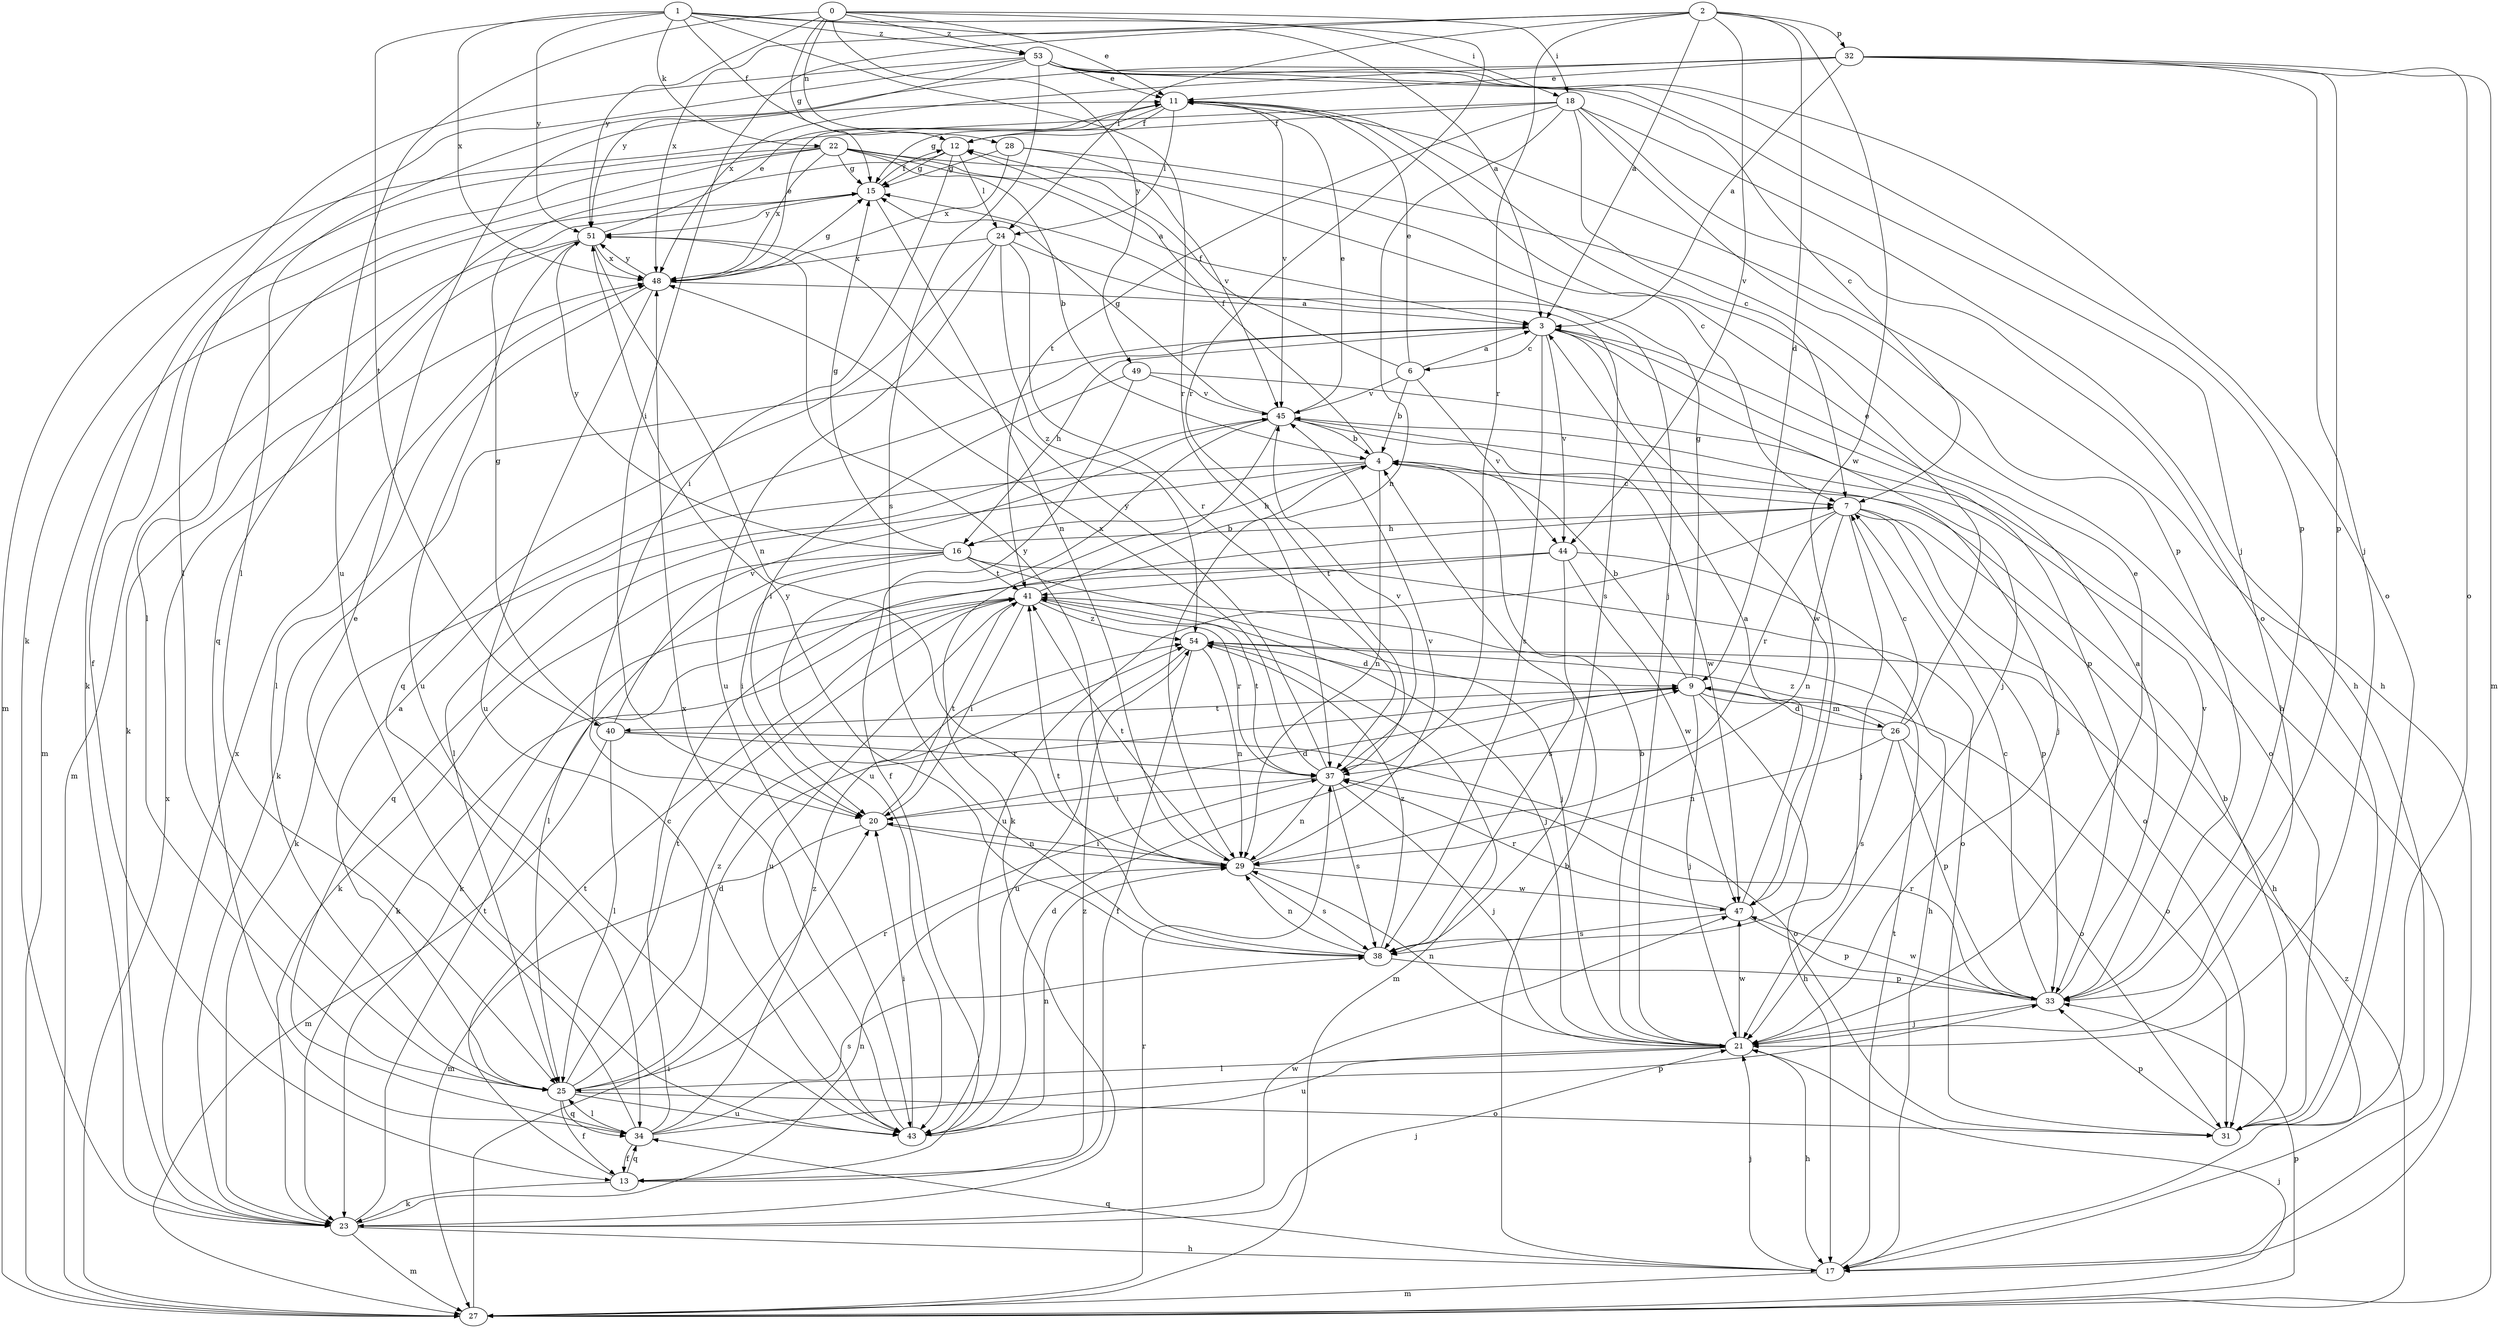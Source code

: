 strict digraph  {
0;
1;
2;
3;
4;
6;
7;
9;
11;
12;
13;
15;
16;
17;
18;
20;
21;
22;
23;
24;
25;
26;
27;
28;
29;
31;
32;
33;
34;
37;
38;
40;
41;
43;
44;
45;
47;
48;
49;
51;
53;
54;
0 -> 11  [label=e];
0 -> 15  [label=g];
0 -> 18  [label=i];
0 -> 28  [label=n];
0 -> 37  [label=r];
0 -> 43  [label=u];
0 -> 49  [label=y];
0 -> 51  [label=y];
0 -> 53  [label=z];
1 -> 3  [label=a];
1 -> 12  [label=f];
1 -> 18  [label=i];
1 -> 22  [label=k];
1 -> 37  [label=r];
1 -> 40  [label=t];
1 -> 48  [label=x];
1 -> 51  [label=y];
1 -> 53  [label=z];
2 -> 3  [label=a];
2 -> 9  [label=d];
2 -> 20  [label=i];
2 -> 24  [label=l];
2 -> 32  [label=p];
2 -> 37  [label=r];
2 -> 44  [label=v];
2 -> 47  [label=w];
2 -> 48  [label=x];
3 -> 6  [label=c];
3 -> 16  [label=h];
3 -> 21  [label=j];
3 -> 23  [label=k];
3 -> 33  [label=p];
3 -> 38  [label=s];
3 -> 44  [label=v];
3 -> 47  [label=w];
4 -> 7  [label=c];
4 -> 12  [label=f];
4 -> 16  [label=h];
4 -> 23  [label=k];
4 -> 29  [label=n];
4 -> 34  [label=q];
6 -> 3  [label=a];
6 -> 4  [label=b];
6 -> 11  [label=e];
6 -> 12  [label=f];
6 -> 44  [label=v];
6 -> 45  [label=v];
7 -> 16  [label=h];
7 -> 17  [label=h];
7 -> 21  [label=j];
7 -> 29  [label=n];
7 -> 31  [label=o];
7 -> 33  [label=p];
7 -> 37  [label=r];
7 -> 43  [label=u];
9 -> 4  [label=b];
9 -> 15  [label=g];
9 -> 17  [label=h];
9 -> 21  [label=j];
9 -> 26  [label=m];
9 -> 31  [label=o];
9 -> 40  [label=t];
11 -> 12  [label=f];
11 -> 15  [label=g];
11 -> 17  [label=h];
11 -> 24  [label=l];
11 -> 45  [label=v];
12 -> 15  [label=g];
12 -> 20  [label=i];
12 -> 24  [label=l];
12 -> 34  [label=q];
13 -> 23  [label=k];
13 -> 34  [label=q];
13 -> 41  [label=t];
13 -> 54  [label=z];
15 -> 12  [label=f];
15 -> 27  [label=m];
15 -> 29  [label=n];
15 -> 51  [label=y];
16 -> 15  [label=g];
16 -> 20  [label=i];
16 -> 21  [label=j];
16 -> 23  [label=k];
16 -> 25  [label=l];
16 -> 31  [label=o];
16 -> 41  [label=t];
16 -> 51  [label=y];
17 -> 4  [label=b];
17 -> 21  [label=j];
17 -> 27  [label=m];
17 -> 34  [label=q];
17 -> 41  [label=t];
18 -> 7  [label=c];
18 -> 12  [label=f];
18 -> 17  [label=h];
18 -> 27  [label=m];
18 -> 29  [label=n];
18 -> 31  [label=o];
18 -> 33  [label=p];
18 -> 41  [label=t];
20 -> 9  [label=d];
20 -> 27  [label=m];
20 -> 29  [label=n];
20 -> 41  [label=t];
21 -> 4  [label=b];
21 -> 11  [label=e];
21 -> 17  [label=h];
21 -> 25  [label=l];
21 -> 29  [label=n];
21 -> 43  [label=u];
21 -> 47  [label=w];
22 -> 3  [label=a];
22 -> 4  [label=b];
22 -> 7  [label=c];
22 -> 13  [label=f];
22 -> 15  [label=g];
22 -> 21  [label=j];
22 -> 23  [label=k];
22 -> 25  [label=l];
22 -> 48  [label=x];
23 -> 17  [label=h];
23 -> 21  [label=j];
23 -> 27  [label=m];
23 -> 29  [label=n];
23 -> 41  [label=t];
23 -> 47  [label=w];
23 -> 48  [label=x];
24 -> 34  [label=q];
24 -> 37  [label=r];
24 -> 38  [label=s];
24 -> 43  [label=u];
24 -> 48  [label=x];
24 -> 54  [label=z];
25 -> 3  [label=a];
25 -> 9  [label=d];
25 -> 13  [label=f];
25 -> 31  [label=o];
25 -> 34  [label=q];
25 -> 37  [label=r];
25 -> 41  [label=t];
25 -> 43  [label=u];
25 -> 54  [label=z];
26 -> 7  [label=c];
26 -> 9  [label=d];
26 -> 11  [label=e];
26 -> 29  [label=n];
26 -> 31  [label=o];
26 -> 33  [label=p];
26 -> 38  [label=s];
26 -> 54  [label=z];
27 -> 20  [label=i];
27 -> 21  [label=j];
27 -> 33  [label=p];
27 -> 37  [label=r];
27 -> 48  [label=x];
27 -> 54  [label=z];
28 -> 15  [label=g];
28 -> 17  [label=h];
28 -> 45  [label=v];
28 -> 48  [label=x];
29 -> 20  [label=i];
29 -> 38  [label=s];
29 -> 41  [label=t];
29 -> 45  [label=v];
29 -> 47  [label=w];
29 -> 51  [label=y];
31 -> 4  [label=b];
31 -> 33  [label=p];
32 -> 3  [label=a];
32 -> 11  [label=e];
32 -> 21  [label=j];
32 -> 25  [label=l];
32 -> 27  [label=m];
32 -> 31  [label=o];
32 -> 33  [label=p];
32 -> 48  [label=x];
33 -> 3  [label=a];
33 -> 7  [label=c];
33 -> 21  [label=j];
33 -> 37  [label=r];
33 -> 45  [label=v];
33 -> 47  [label=w];
34 -> 7  [label=c];
34 -> 11  [label=e];
34 -> 13  [label=f];
34 -> 25  [label=l];
34 -> 33  [label=p];
34 -> 38  [label=s];
34 -> 54  [label=z];
37 -> 20  [label=i];
37 -> 21  [label=j];
37 -> 29  [label=n];
37 -> 38  [label=s];
37 -> 41  [label=t];
37 -> 45  [label=v];
37 -> 48  [label=x];
37 -> 51  [label=y];
38 -> 29  [label=n];
38 -> 33  [label=p];
38 -> 41  [label=t];
38 -> 51  [label=y];
38 -> 54  [label=z];
40 -> 15  [label=g];
40 -> 25  [label=l];
40 -> 27  [label=m];
40 -> 31  [label=o];
40 -> 37  [label=r];
40 -> 45  [label=v];
41 -> 4  [label=b];
41 -> 20  [label=i];
41 -> 21  [label=j];
41 -> 23  [label=k];
41 -> 37  [label=r];
41 -> 43  [label=u];
41 -> 54  [label=z];
43 -> 9  [label=d];
43 -> 20  [label=i];
43 -> 29  [label=n];
43 -> 48  [label=x];
44 -> 17  [label=h];
44 -> 23  [label=k];
44 -> 38  [label=s];
44 -> 41  [label=t];
44 -> 47  [label=w];
45 -> 4  [label=b];
45 -> 11  [label=e];
45 -> 15  [label=g];
45 -> 21  [label=j];
45 -> 23  [label=k];
45 -> 25  [label=l];
45 -> 43  [label=u];
45 -> 47  [label=w];
47 -> 3  [label=a];
47 -> 33  [label=p];
47 -> 37  [label=r];
47 -> 38  [label=s];
48 -> 3  [label=a];
48 -> 11  [label=e];
48 -> 15  [label=g];
48 -> 25  [label=l];
48 -> 43  [label=u];
48 -> 51  [label=y];
49 -> 13  [label=f];
49 -> 20  [label=i];
49 -> 31  [label=o];
49 -> 45  [label=v];
51 -> 11  [label=e];
51 -> 23  [label=k];
51 -> 27  [label=m];
51 -> 29  [label=n];
51 -> 43  [label=u];
51 -> 48  [label=x];
53 -> 7  [label=c];
53 -> 11  [label=e];
53 -> 21  [label=j];
53 -> 23  [label=k];
53 -> 25  [label=l];
53 -> 31  [label=o];
53 -> 33  [label=p];
53 -> 38  [label=s];
53 -> 51  [label=y];
54 -> 9  [label=d];
54 -> 13  [label=f];
54 -> 27  [label=m];
54 -> 29  [label=n];
54 -> 43  [label=u];
}
